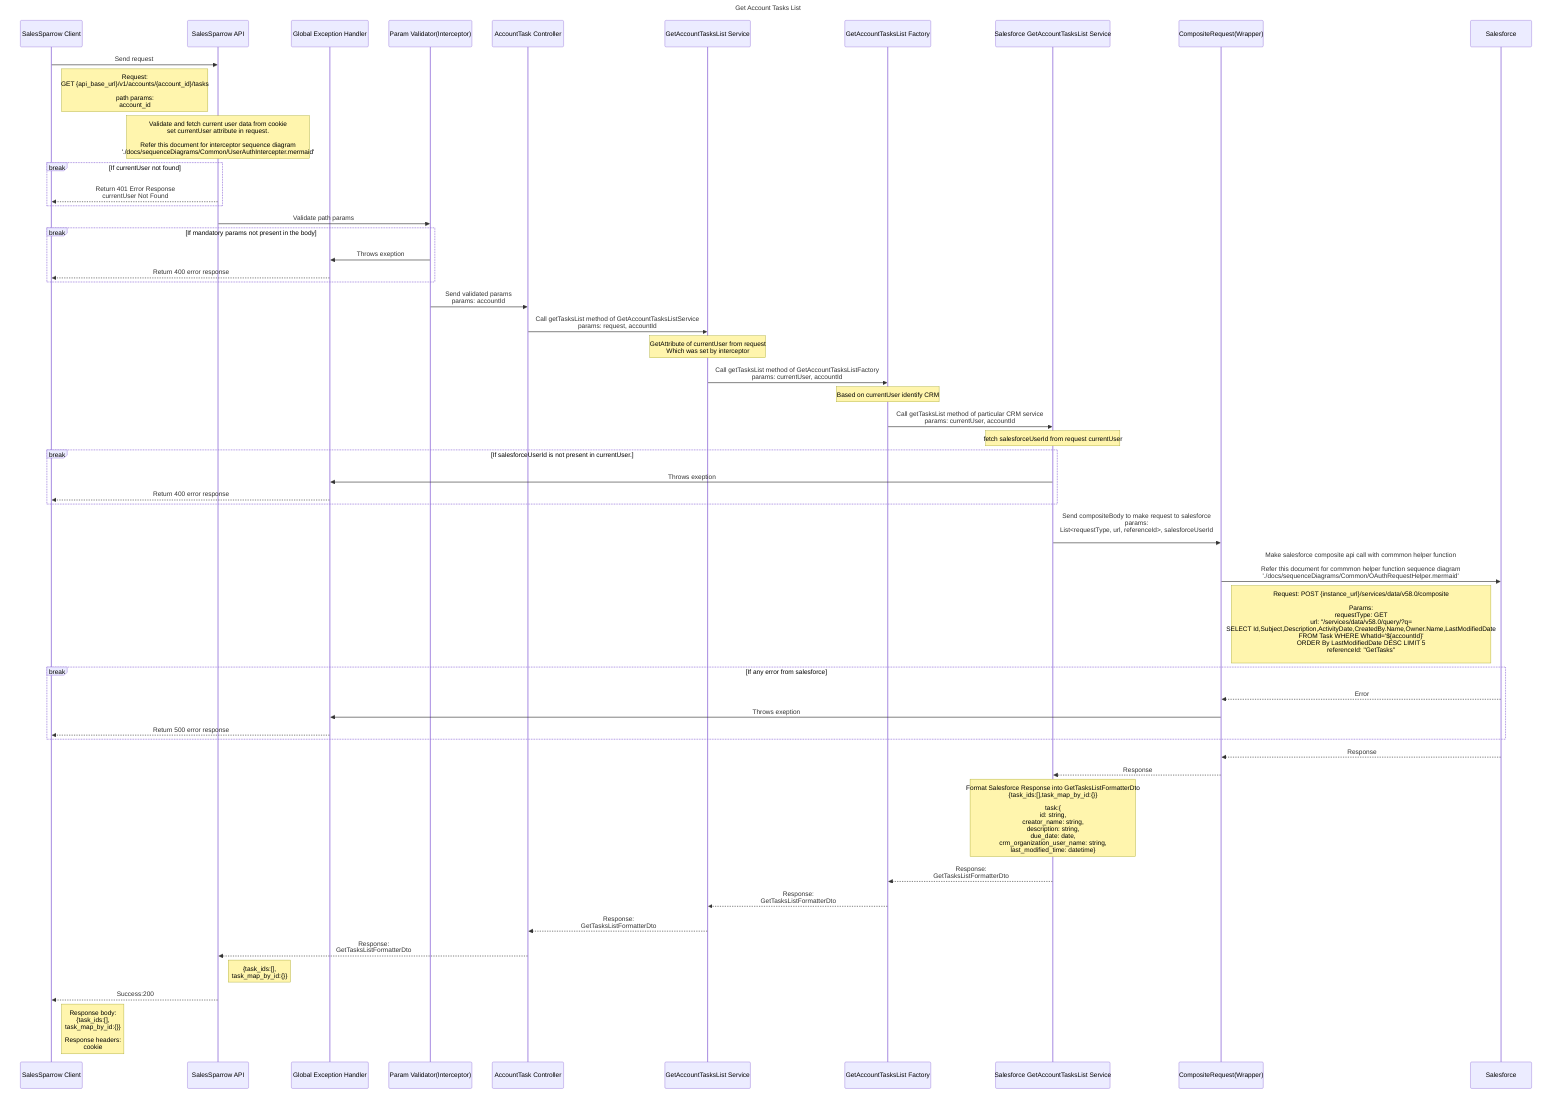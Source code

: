 sequenceDiagram
  title Get Account Tasks List
    participant ui as SalesSparrow Client
    participant api as SalesSparrow API
    participant exceptionHandler as Global Exception Handler
    participant validator as Param Validator(Interceptor)
    participant controller as AccountTask Controller
    participant service as GetAccountTasksList Service
    participant factory as GetAccountTasksList Factory
    participant crm as Salesforce GetAccountTasksList Service
    participant CompositeRequestWrapper as CompositeRequest(Wrapper)
    participant salesforce as Salesforce

    ui->>api:  Send request 
    note right of ui: Request: <br>GET {api_base_url}/v1/accounts/{account_id}/tasks<br><br>path params:  <br>account_id 

    note over api: Validate and fetch current user data from cookie<br>set currentUser attribute in request.<br><br>Refer this document for interceptor sequence diagram <br> './docs/sequenceDiagrams/Common/UserAuthIntercepter.mermaid'
    break If currentUser not found
        api-->>ui: Return 401 Error Response<br>currentUser Not Found
    end

    api->>validator: Validate path params

    break If mandatory params not present in the body
        validator->>exceptionHandler: Throws exeption
        exceptionHandler-->>ui:Return 400 error response 
    end

    validator->>controller: Send validated params<br>params: accountId
    
    controller->>service: Call getTasksList method of GetAccountTasksListService<br> params: request, accountId
    note over service: GetAttribute of currentUser from request<br>Which was set by interceptor

    service->>factory: Call getTasksList method of GetAccountTasksListFactory<br>params: currentUser, accountId
    note over factory: Based on currentUser identify CRM

    factory->>crm: Call getTasksList method of particular CRM service<br>params: currentUser, accountId

    note over crm: fetch salesforceUserId from request currentUser
    break If salesforceUserId is not present in currentUser.
        crm->>exceptionHandler: Throws exeption
        exceptionHandler-->>ui:Return 400 error response 
    end
    crm->>CompositeRequestWrapper: Send compositeBody to make request to salesforce<br>params: <br> List<requestType, url, referenceId>, salesforceUserId <br>

    CompositeRequestWrapper->>salesforce: Make salesforce composite api call with commmon helper function<br><br>Refer this document for commmon helper function sequence diagram <br> './docs/sequenceDiagrams/Common/OAuthRequestHelper.mermaid'
    note right of CompositeRequestWrapper: Request: POST {instance_url}/services/data/v58.0/composite <br><br>Params: <br> requestType: GET<br> url: "/services/data/v58.0/query/?q=<br>SELECT Id,Subject,Description,ActivityDate,CreatedBy.Name,Owner.Name,LastModifiedDate<br>FROM Task WHERE WhatId='${accountId}'<br>ORDER By LastModifiedDate DESC LIMIT 5<br>referenceId: "GetTasks"<br>
    
    break If any error from salesforce
        salesforce-->>CompositeRequestWrapper: Error
        CompositeRequestWrapper->>exceptionHandler: Throws exeption
        exceptionHandler-->>ui: Return 500 error response
    end

    salesforce-->>CompositeRequestWrapper: Response
    CompositeRequestWrapper-->>crm: Response

    note over crm: Format Salesforce Response into GetTasksListFormatterDto<br>{task_ids:[],task_map_by_id:{}}<br><br>task:{<br>id: string,<br>creator_name: string,<br>description: string,<br>due_date: date,<br>crm_organization_user_name: string,<br>last_modified_time: datetime}

    crm-->>factory: Response:<br>GetTasksListFormatterDto
    factory-->>service: Response:<br>GetTasksListFormatterDto
    service-->> controller: Response:<br>GetTasksListFormatterDto
    controller-->>api: Response:<br>GetTasksListFormatterDto
    note right of api: {task_ids:[],<br>task_map_by_id:{}}

    api-->>ui: Success:200
    note right of ui: Response body: <br> {task_ids:[],<br>task_map_by_id:{}}<br><br>Response headers:<br> cookie